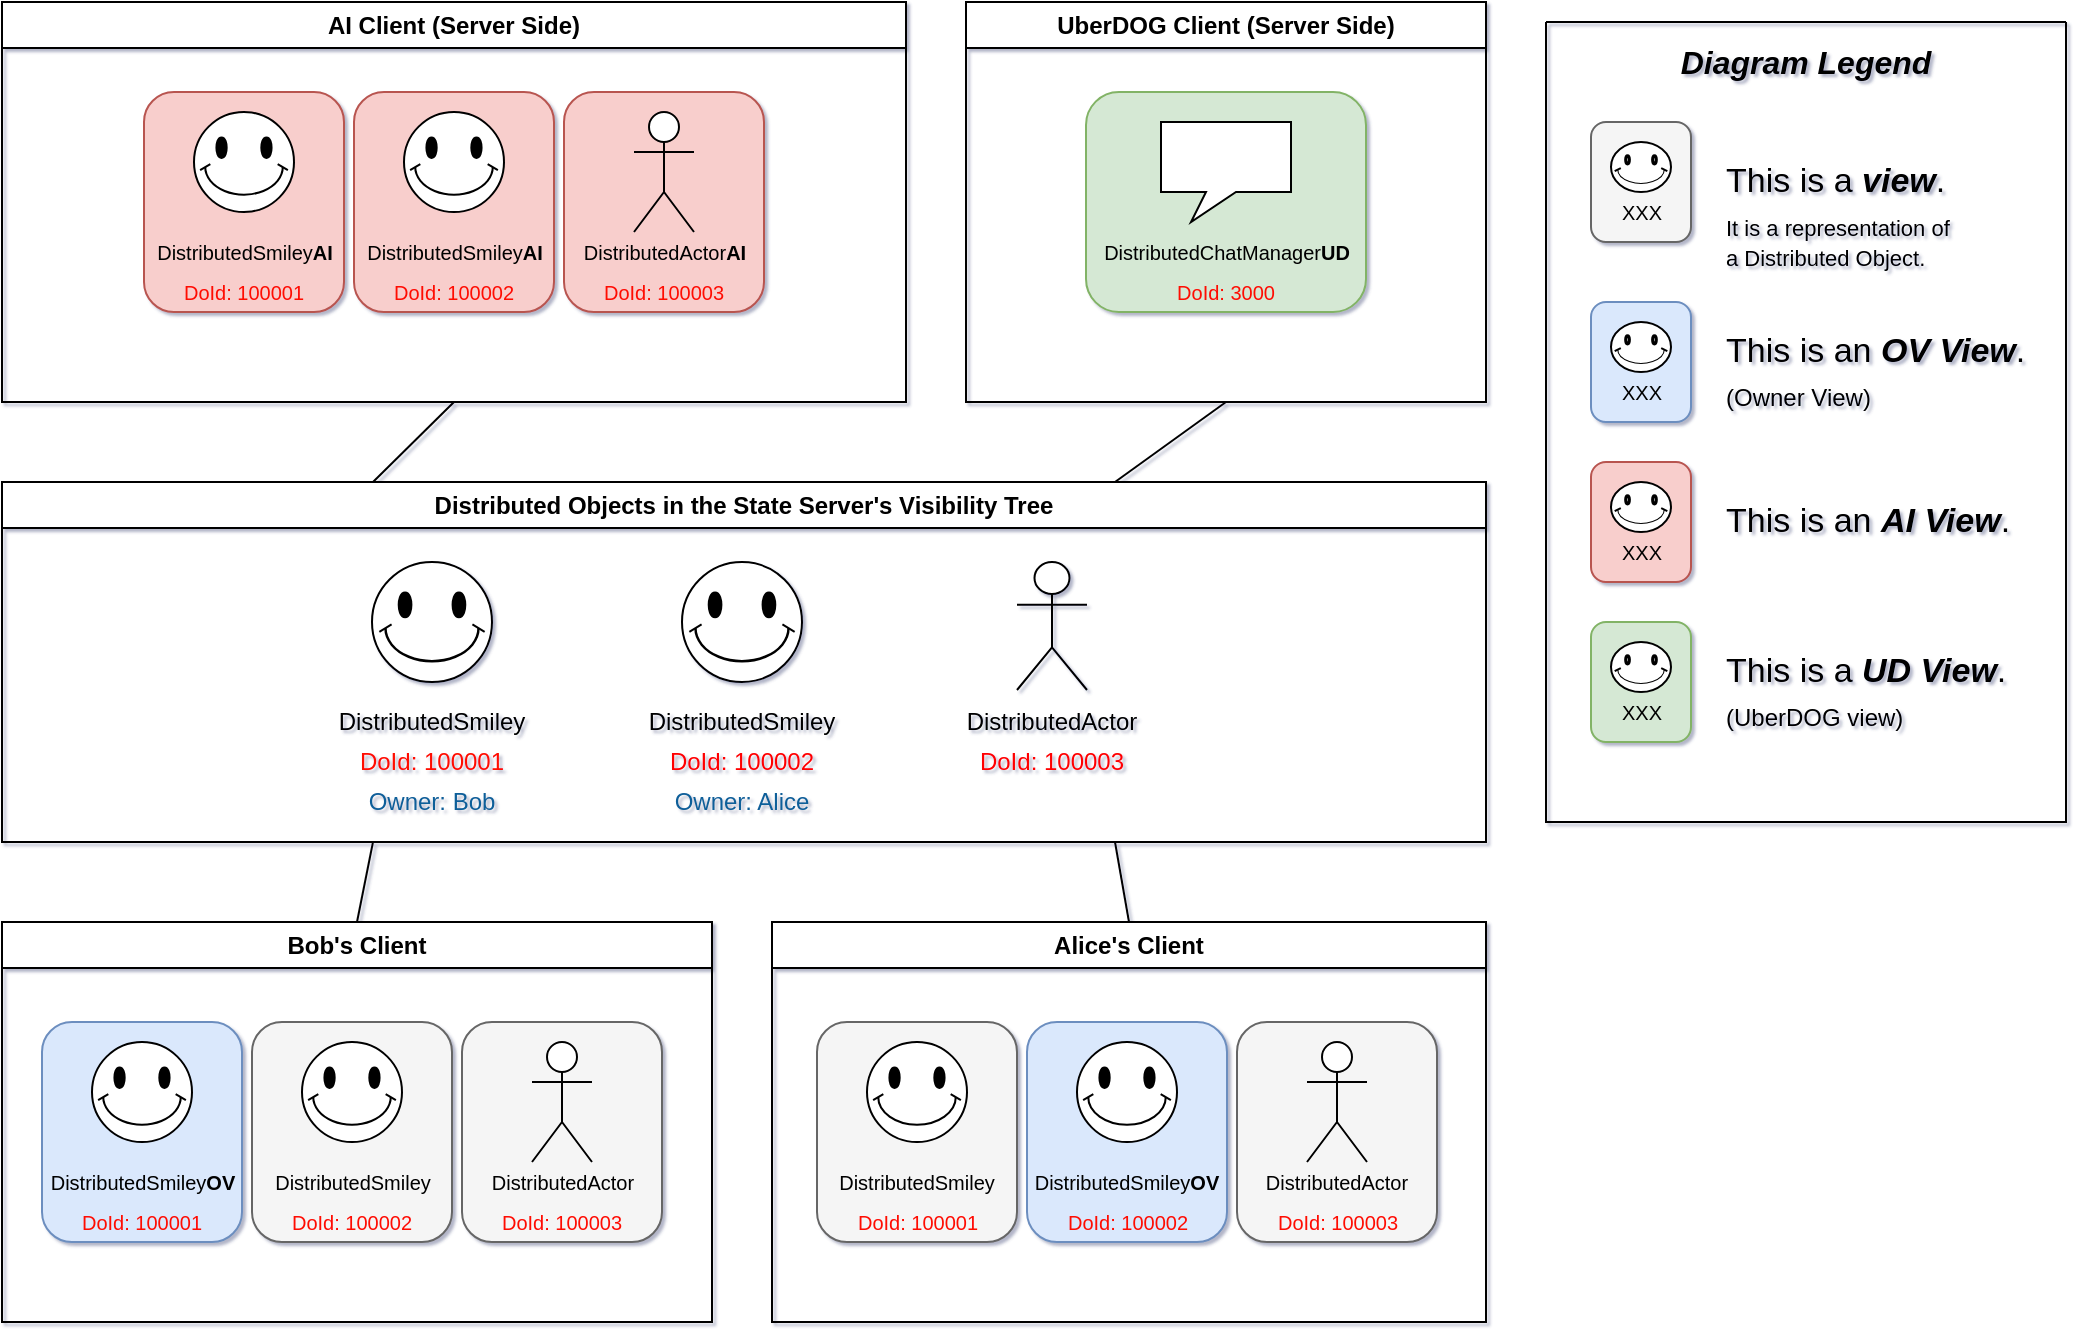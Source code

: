 <mxfile version="21.6.9" type="device">
  <diagram name="Page-1" id="A5z7AwtmwrBqXx0cbjD_">
    <mxGraphModel dx="1434" dy="748" grid="0" gridSize="10" guides="1" tooltips="1" connect="1" arrows="1" fold="1" page="1" pageScale="1" pageWidth="1100" pageHeight="850" background="#ffffff" math="0" shadow="1">
      <root>
        <mxCell id="0" />
        <mxCell id="1" parent="0" />
        <mxCell id="qVJHI42moVX-sqeAPQjl-1" value="Distributed Objects in the State Server&#39;s Visibility Tree" style="swimlane;whiteSpace=wrap;html=1;" vertex="1" parent="1">
          <mxGeometry x="38" y="270" width="742" height="180" as="geometry" />
        </mxCell>
        <mxCell id="qVJHI42moVX-sqeAPQjl-2" value="" style="verticalLabelPosition=bottom;verticalAlign=top;html=1;shape=mxgraph.basic.smiley" vertex="1" parent="qVJHI42moVX-sqeAPQjl-1">
          <mxGeometry x="340" y="40" width="60" height="60" as="geometry" />
        </mxCell>
        <mxCell id="qVJHI42moVX-sqeAPQjl-3" value="DistributedSmiley" style="text;html=1;strokeColor=none;fillColor=none;align=center;verticalAlign=middle;whiteSpace=wrap;rounded=0;" vertex="1" parent="qVJHI42moVX-sqeAPQjl-1">
          <mxGeometry x="310" y="110" width="120" height="20" as="geometry" />
        </mxCell>
        <mxCell id="qVJHI42moVX-sqeAPQjl-5" value="DistributedActor" style="text;html=1;strokeColor=none;fillColor=none;align=center;verticalAlign=middle;whiteSpace=wrap;rounded=0;" vertex="1" parent="qVJHI42moVX-sqeAPQjl-1">
          <mxGeometry x="465" y="110" width="120" height="20" as="geometry" />
        </mxCell>
        <mxCell id="qVJHI42moVX-sqeAPQjl-6" value="" style="verticalLabelPosition=bottom;verticalAlign=top;html=1;shape=mxgraph.basic.smiley" vertex="1" parent="qVJHI42moVX-sqeAPQjl-1">
          <mxGeometry x="185" y="40" width="60" height="60" as="geometry" />
        </mxCell>
        <mxCell id="qVJHI42moVX-sqeAPQjl-7" value="DistributedSmiley" style="text;html=1;strokeColor=none;fillColor=none;align=center;verticalAlign=middle;whiteSpace=wrap;rounded=0;" vertex="1" parent="qVJHI42moVX-sqeAPQjl-1">
          <mxGeometry x="155" y="110" width="120" height="20" as="geometry" />
        </mxCell>
        <mxCell id="qVJHI42moVX-sqeAPQjl-8" value="DoId: 100001" style="text;html=1;strokeColor=none;fillColor=none;align=center;verticalAlign=middle;whiteSpace=wrap;rounded=0;fontColor=#FF0B03;" vertex="1" parent="qVJHI42moVX-sqeAPQjl-1">
          <mxGeometry x="160" y="130" width="110" height="20" as="geometry" />
        </mxCell>
        <mxCell id="qVJHI42moVX-sqeAPQjl-9" value="&lt;div&gt;DoId: 100002&lt;/div&gt;" style="text;html=1;strokeColor=none;fillColor=none;align=center;verticalAlign=middle;whiteSpace=wrap;rounded=0;fontColor=#FF0000;" vertex="1" parent="qVJHI42moVX-sqeAPQjl-1">
          <mxGeometry x="315" y="130" width="110" height="20" as="geometry" />
        </mxCell>
        <mxCell id="qVJHI42moVX-sqeAPQjl-10" value="&lt;div&gt;DoId: 100003&lt;/div&gt;" style="text;html=1;align=center;verticalAlign=middle;whiteSpace=wrap;rounded=0;fontStyle=0;fontColor=#FF0303;" vertex="1" parent="qVJHI42moVX-sqeAPQjl-1">
          <mxGeometry x="470" y="130" width="110" height="20" as="geometry" />
        </mxCell>
        <mxCell id="qVJHI42moVX-sqeAPQjl-13" value="Owner: Bob" style="text;html=1;strokeColor=none;fillColor=none;align=center;verticalAlign=middle;whiteSpace=wrap;rounded=0;fontColor=#115E99;" vertex="1" parent="qVJHI42moVX-sqeAPQjl-1">
          <mxGeometry x="160" y="150" width="110" height="20" as="geometry" />
        </mxCell>
        <mxCell id="qVJHI42moVX-sqeAPQjl-15" value="Owner: Alice" style="text;html=1;strokeColor=none;fillColor=none;align=center;verticalAlign=middle;whiteSpace=wrap;rounded=0;fontColor=#115E99;" vertex="1" parent="qVJHI42moVX-sqeAPQjl-1">
          <mxGeometry x="315" y="150" width="110" height="20" as="geometry" />
        </mxCell>
        <mxCell id="qVJHI42moVX-sqeAPQjl-76" value="&lt;div&gt;&lt;br&gt;&lt;/div&gt;&lt;div&gt;&lt;br&gt;&lt;/div&gt;" style="shape=umlActor;verticalLabelPosition=top;verticalAlign=bottom;html=1;outlineConnect=0;labelPosition=center;align=center;" vertex="1" parent="qVJHI42moVX-sqeAPQjl-1">
          <mxGeometry x="507.5" y="40" width="35" height="64" as="geometry" />
        </mxCell>
        <mxCell id="qVJHI42moVX-sqeAPQjl-11" value="AI Client (Server Side)" style="swimlane;whiteSpace=wrap;html=1;" vertex="1" parent="1">
          <mxGeometry x="38" y="30" width="452" height="200" as="geometry" />
        </mxCell>
        <mxCell id="qVJHI42moVX-sqeAPQjl-55" value="" style="rounded=1;whiteSpace=wrap;html=1;fillColor=#f8cecc;strokeColor=#b85450;" vertex="1" parent="qVJHI42moVX-sqeAPQjl-11">
          <mxGeometry x="71" y="45" width="100" height="110" as="geometry" />
        </mxCell>
        <mxCell id="qVJHI42moVX-sqeAPQjl-56" value="" style="verticalLabelPosition=bottom;verticalAlign=top;html=1;shape=mxgraph.basic.smiley" vertex="1" parent="qVJHI42moVX-sqeAPQjl-11">
          <mxGeometry x="96" y="55" width="50" height="50" as="geometry" />
        </mxCell>
        <mxCell id="qVJHI42moVX-sqeAPQjl-57" value="DistributedSmiley&lt;b&gt;AI&lt;/b&gt;" style="text;html=1;strokeColor=none;fillColor=none;align=center;verticalAlign=middle;whiteSpace=wrap;rounded=0;fontSize=10;" vertex="1" parent="qVJHI42moVX-sqeAPQjl-11">
          <mxGeometry x="68.5" y="115" width="105" height="20" as="geometry" />
        </mxCell>
        <mxCell id="qVJHI42moVX-sqeAPQjl-58" value="DoId: 100001" style="text;html=1;strokeColor=none;fillColor=none;align=center;verticalAlign=middle;whiteSpace=wrap;rounded=0;fontColor=#FF0B03;fontSize=10;" vertex="1" parent="qVJHI42moVX-sqeAPQjl-11">
          <mxGeometry x="66" y="135" width="110" height="20" as="geometry" />
        </mxCell>
        <mxCell id="qVJHI42moVX-sqeAPQjl-59" value="" style="rounded=1;whiteSpace=wrap;html=1;fillColor=#f8cecc;strokeColor=#b85450;" vertex="1" parent="qVJHI42moVX-sqeAPQjl-11">
          <mxGeometry x="176" y="45" width="100" height="110" as="geometry" />
        </mxCell>
        <mxCell id="qVJHI42moVX-sqeAPQjl-60" value="" style="verticalLabelPosition=bottom;verticalAlign=top;html=1;shape=mxgraph.basic.smiley" vertex="1" parent="qVJHI42moVX-sqeAPQjl-11">
          <mxGeometry x="201" y="55" width="50" height="50" as="geometry" />
        </mxCell>
        <mxCell id="qVJHI42moVX-sqeAPQjl-61" value="DistributedSmiley&lt;b&gt;AI&lt;/b&gt;" style="text;html=1;strokeColor=none;fillColor=none;align=center;verticalAlign=middle;whiteSpace=wrap;rounded=0;fontSize=10;" vertex="1" parent="qVJHI42moVX-sqeAPQjl-11">
          <mxGeometry x="173.5" y="115" width="105" height="20" as="geometry" />
        </mxCell>
        <mxCell id="qVJHI42moVX-sqeAPQjl-62" value="&lt;div&gt;DoId: 100002&lt;/div&gt;" style="text;html=1;strokeColor=none;fillColor=none;align=center;verticalAlign=middle;whiteSpace=wrap;rounded=0;fontColor=#FF0B03;fontSize=10;" vertex="1" parent="qVJHI42moVX-sqeAPQjl-11">
          <mxGeometry x="171" y="135" width="110" height="20" as="geometry" />
        </mxCell>
        <mxCell id="qVJHI42moVX-sqeAPQjl-63" value="" style="rounded=1;whiteSpace=wrap;html=1;fillColor=#f8cecc;strokeColor=#b85450;" vertex="1" parent="qVJHI42moVX-sqeAPQjl-11">
          <mxGeometry x="281" y="45" width="100" height="110" as="geometry" />
        </mxCell>
        <mxCell id="qVJHI42moVX-sqeAPQjl-65" value="DistributedActor&lt;b&gt;AI&lt;/b&gt;" style="text;html=1;strokeColor=none;fillColor=none;align=center;verticalAlign=middle;whiteSpace=wrap;rounded=0;fontSize=10;" vertex="1" parent="qVJHI42moVX-sqeAPQjl-11">
          <mxGeometry x="278.5" y="115" width="105" height="20" as="geometry" />
        </mxCell>
        <mxCell id="qVJHI42moVX-sqeAPQjl-66" value="&lt;div&gt;DoId: 100003&lt;/div&gt;" style="text;html=1;strokeColor=none;fillColor=none;align=center;verticalAlign=middle;whiteSpace=wrap;rounded=0;fontColor=#FF0B03;fontSize=10;" vertex="1" parent="qVJHI42moVX-sqeAPQjl-11">
          <mxGeometry x="276" y="135" width="110" height="20" as="geometry" />
        </mxCell>
        <mxCell id="qVJHI42moVX-sqeAPQjl-77" value="&lt;div&gt;&lt;br&gt;&lt;/div&gt;&lt;div&gt;&lt;br&gt;&lt;/div&gt;" style="shape=umlActor;verticalLabelPosition=top;verticalAlign=bottom;html=1;outlineConnect=0;labelPosition=center;align=center;" vertex="1" parent="qVJHI42moVX-sqeAPQjl-11">
          <mxGeometry x="316" y="55" width="30" height="60" as="geometry" />
        </mxCell>
        <mxCell id="qVJHI42moVX-sqeAPQjl-12" value="" style="endArrow=none;html=1;rounded=0;entryX=0.5;entryY=1;entryDx=0;entryDy=0;exitX=0.25;exitY=0;exitDx=0;exitDy=0;" edge="1" parent="1" source="qVJHI42moVX-sqeAPQjl-1" target="qVJHI42moVX-sqeAPQjl-11">
          <mxGeometry width="50" height="50" relative="1" as="geometry">
            <mxPoint x="383" y="420" as="sourcePoint" />
            <mxPoint x="433" y="370" as="targetPoint" />
          </mxGeometry>
        </mxCell>
        <mxCell id="qVJHI42moVX-sqeAPQjl-17" value="&lt;div&gt;Bob&#39;s Client&lt;/div&gt;" style="swimlane;whiteSpace=wrap;html=1;" vertex="1" parent="1">
          <mxGeometry x="38" y="490" width="355" height="200" as="geometry" />
        </mxCell>
        <mxCell id="qVJHI42moVX-sqeAPQjl-25" value="" style="rounded=1;whiteSpace=wrap;html=1;fillColor=#dae8fc;strokeColor=#6c8ebf;" vertex="1" parent="qVJHI42moVX-sqeAPQjl-17">
          <mxGeometry x="20" y="50" width="100" height="110" as="geometry" />
        </mxCell>
        <mxCell id="qVJHI42moVX-sqeAPQjl-21" value="" style="verticalLabelPosition=bottom;verticalAlign=top;html=1;shape=mxgraph.basic.smiley" vertex="1" parent="qVJHI42moVX-sqeAPQjl-17">
          <mxGeometry x="45" y="60" width="50" height="50" as="geometry" />
        </mxCell>
        <mxCell id="qVJHI42moVX-sqeAPQjl-22" value="DistributedSmiley&lt;b&gt;OV&lt;/b&gt;" style="text;html=1;strokeColor=none;fillColor=none;align=center;verticalAlign=middle;whiteSpace=wrap;rounded=0;fontSize=10;" vertex="1" parent="qVJHI42moVX-sqeAPQjl-17">
          <mxGeometry x="17.5" y="120" width="105" height="20" as="geometry" />
        </mxCell>
        <mxCell id="qVJHI42moVX-sqeAPQjl-23" value="DoId: 100001" style="text;html=1;strokeColor=none;fillColor=none;align=center;verticalAlign=middle;whiteSpace=wrap;rounded=0;fontColor=#FF0B03;fontSize=10;" vertex="1" parent="qVJHI42moVX-sqeAPQjl-17">
          <mxGeometry x="15" y="140" width="110" height="20" as="geometry" />
        </mxCell>
        <mxCell id="qVJHI42moVX-sqeAPQjl-28" value="" style="rounded=1;whiteSpace=wrap;html=1;fillColor=#f5f5f5;strokeColor=#666666;fontColor=#333333;" vertex="1" parent="qVJHI42moVX-sqeAPQjl-17">
          <mxGeometry x="125" y="50" width="100" height="110" as="geometry" />
        </mxCell>
        <mxCell id="qVJHI42moVX-sqeAPQjl-29" value="" style="verticalLabelPosition=bottom;verticalAlign=top;html=1;shape=mxgraph.basic.smiley" vertex="1" parent="qVJHI42moVX-sqeAPQjl-17">
          <mxGeometry x="150" y="60" width="50" height="50" as="geometry" />
        </mxCell>
        <mxCell id="qVJHI42moVX-sqeAPQjl-30" value="DistributedSmiley" style="text;html=1;strokeColor=none;fillColor=none;align=center;verticalAlign=middle;whiteSpace=wrap;rounded=0;fontSize=10;" vertex="1" parent="qVJHI42moVX-sqeAPQjl-17">
          <mxGeometry x="122.5" y="120" width="105" height="20" as="geometry" />
        </mxCell>
        <mxCell id="qVJHI42moVX-sqeAPQjl-31" value="&lt;div&gt;DoId: 100002&lt;/div&gt;" style="text;html=1;strokeColor=none;fillColor=none;align=center;verticalAlign=middle;whiteSpace=wrap;rounded=0;fontColor=#FF0B03;fontSize=10;" vertex="1" parent="qVJHI42moVX-sqeAPQjl-17">
          <mxGeometry x="120" y="140" width="110" height="20" as="geometry" />
        </mxCell>
        <mxCell id="qVJHI42moVX-sqeAPQjl-36" value="" style="rounded=1;whiteSpace=wrap;html=1;fillColor=#f5f5f5;strokeColor=#666666;fontColor=#333333;" vertex="1" parent="qVJHI42moVX-sqeAPQjl-17">
          <mxGeometry x="230" y="50" width="100" height="110" as="geometry" />
        </mxCell>
        <mxCell id="qVJHI42moVX-sqeAPQjl-38" value="DistributedActor" style="text;html=1;strokeColor=none;fillColor=none;align=center;verticalAlign=middle;whiteSpace=wrap;rounded=0;fontSize=10;" vertex="1" parent="qVJHI42moVX-sqeAPQjl-17">
          <mxGeometry x="227.5" y="120" width="105" height="20" as="geometry" />
        </mxCell>
        <mxCell id="qVJHI42moVX-sqeAPQjl-39" value="&lt;div&gt;DoId: 100003&lt;/div&gt;" style="text;html=1;strokeColor=none;fillColor=none;align=center;verticalAlign=middle;whiteSpace=wrap;rounded=0;fontColor=#FF0B03;fontSize=10;" vertex="1" parent="qVJHI42moVX-sqeAPQjl-17">
          <mxGeometry x="225" y="140" width="110" height="20" as="geometry" />
        </mxCell>
        <mxCell id="qVJHI42moVX-sqeAPQjl-78" value="&lt;div&gt;&lt;br&gt;&lt;/div&gt;&lt;div&gt;&lt;br&gt;&lt;/div&gt;" style="shape=umlActor;verticalLabelPosition=top;verticalAlign=bottom;html=1;outlineConnect=0;labelPosition=center;align=center;" vertex="1" parent="qVJHI42moVX-sqeAPQjl-17">
          <mxGeometry x="265" y="60" width="30" height="60" as="geometry" />
        </mxCell>
        <mxCell id="qVJHI42moVX-sqeAPQjl-18" value="Alice&#39;s Client" style="swimlane;whiteSpace=wrap;html=1;" vertex="1" parent="1">
          <mxGeometry x="423" y="490" width="357" height="200" as="geometry" />
        </mxCell>
        <mxCell id="qVJHI42moVX-sqeAPQjl-40" value="" style="rounded=1;whiteSpace=wrap;html=1;fillColor=#f5f5f5;strokeColor=#666666;fontColor=#333333;" vertex="1" parent="qVJHI42moVX-sqeAPQjl-18">
          <mxGeometry x="22.5" y="50" width="100" height="110" as="geometry" />
        </mxCell>
        <mxCell id="qVJHI42moVX-sqeAPQjl-41" value="" style="verticalLabelPosition=bottom;verticalAlign=top;html=1;shape=mxgraph.basic.smiley" vertex="1" parent="qVJHI42moVX-sqeAPQjl-18">
          <mxGeometry x="47.5" y="60" width="50" height="50" as="geometry" />
        </mxCell>
        <mxCell id="qVJHI42moVX-sqeAPQjl-42" value="DistributedSmiley" style="text;html=1;strokeColor=none;fillColor=none;align=center;verticalAlign=middle;whiteSpace=wrap;rounded=0;fontSize=10;" vertex="1" parent="qVJHI42moVX-sqeAPQjl-18">
          <mxGeometry x="20" y="120" width="105" height="20" as="geometry" />
        </mxCell>
        <mxCell id="qVJHI42moVX-sqeAPQjl-43" value="DoId: 100001" style="text;html=1;strokeColor=none;fillColor=none;align=center;verticalAlign=middle;whiteSpace=wrap;rounded=0;fontColor=#FF0B03;fontSize=10;" vertex="1" parent="qVJHI42moVX-sqeAPQjl-18">
          <mxGeometry x="17.5" y="140" width="110" height="20" as="geometry" />
        </mxCell>
        <mxCell id="qVJHI42moVX-sqeAPQjl-44" value="" style="rounded=1;whiteSpace=wrap;html=1;fillColor=#dae8fc;strokeColor=#6c8ebf;" vertex="1" parent="qVJHI42moVX-sqeAPQjl-18">
          <mxGeometry x="127.5" y="50" width="100" height="110" as="geometry" />
        </mxCell>
        <mxCell id="qVJHI42moVX-sqeAPQjl-45" value="" style="verticalLabelPosition=bottom;verticalAlign=top;html=1;shape=mxgraph.basic.smiley" vertex="1" parent="qVJHI42moVX-sqeAPQjl-18">
          <mxGeometry x="152.5" y="60" width="50" height="50" as="geometry" />
        </mxCell>
        <mxCell id="qVJHI42moVX-sqeAPQjl-46" value="DistributedSmiley&lt;b&gt;OV&lt;/b&gt;" style="text;html=1;strokeColor=none;fillColor=none;align=center;verticalAlign=middle;whiteSpace=wrap;rounded=0;fontSize=10;" vertex="1" parent="qVJHI42moVX-sqeAPQjl-18">
          <mxGeometry x="125" y="120" width="105" height="20" as="geometry" />
        </mxCell>
        <mxCell id="qVJHI42moVX-sqeAPQjl-47" value="&lt;div&gt;DoId: 100002&lt;/div&gt;" style="text;html=1;strokeColor=none;fillColor=none;align=center;verticalAlign=middle;whiteSpace=wrap;rounded=0;fontColor=#FF0B03;fontSize=10;" vertex="1" parent="qVJHI42moVX-sqeAPQjl-18">
          <mxGeometry x="122.5" y="140" width="110" height="20" as="geometry" />
        </mxCell>
        <mxCell id="qVJHI42moVX-sqeAPQjl-48" value="" style="rounded=1;whiteSpace=wrap;html=1;fillColor=#f5f5f5;strokeColor=#666666;fontColor=#333333;" vertex="1" parent="qVJHI42moVX-sqeAPQjl-18">
          <mxGeometry x="232.5" y="50" width="100" height="110" as="geometry" />
        </mxCell>
        <mxCell id="qVJHI42moVX-sqeAPQjl-50" value="DistributedActor" style="text;html=1;strokeColor=none;fillColor=none;align=center;verticalAlign=middle;whiteSpace=wrap;rounded=0;fontSize=10;" vertex="1" parent="qVJHI42moVX-sqeAPQjl-18">
          <mxGeometry x="230" y="120" width="105" height="20" as="geometry" />
        </mxCell>
        <mxCell id="qVJHI42moVX-sqeAPQjl-51" value="&lt;div&gt;DoId: 100003&lt;/div&gt;" style="text;html=1;strokeColor=none;fillColor=none;align=center;verticalAlign=middle;whiteSpace=wrap;rounded=0;fontColor=#FF0B03;fontSize=10;" vertex="1" parent="qVJHI42moVX-sqeAPQjl-18">
          <mxGeometry x="227.5" y="140" width="110" height="20" as="geometry" />
        </mxCell>
        <mxCell id="qVJHI42moVX-sqeAPQjl-79" value="&lt;div&gt;&lt;br&gt;&lt;/div&gt;&lt;div&gt;&lt;br&gt;&lt;/div&gt;" style="shape=umlActor;verticalLabelPosition=top;verticalAlign=bottom;html=1;outlineConnect=0;labelPosition=center;align=center;" vertex="1" parent="qVJHI42moVX-sqeAPQjl-18">
          <mxGeometry x="267.5" y="60" width="30" height="60" as="geometry" />
        </mxCell>
        <mxCell id="qVJHI42moVX-sqeAPQjl-19" value="" style="endArrow=none;html=1;rounded=0;exitX=0.5;exitY=0;exitDx=0;exitDy=0;entryX=0.25;entryY=1;entryDx=0;entryDy=0;" edge="1" parent="1" source="qVJHI42moVX-sqeAPQjl-17" target="qVJHI42moVX-sqeAPQjl-1">
          <mxGeometry width="50" height="50" relative="1" as="geometry">
            <mxPoint x="383" y="420" as="sourcePoint" />
            <mxPoint x="433" y="370" as="targetPoint" />
          </mxGeometry>
        </mxCell>
        <mxCell id="qVJHI42moVX-sqeAPQjl-20" value="" style="endArrow=none;html=1;rounded=0;exitX=0.5;exitY=0;exitDx=0;exitDy=0;entryX=0.75;entryY=1;entryDx=0;entryDy=0;" edge="1" parent="1" source="qVJHI42moVX-sqeAPQjl-18" target="qVJHI42moVX-sqeAPQjl-1">
          <mxGeometry width="50" height="50" relative="1" as="geometry">
            <mxPoint x="383" y="420" as="sourcePoint" />
            <mxPoint x="433" y="370" as="targetPoint" />
          </mxGeometry>
        </mxCell>
        <mxCell id="qVJHI42moVX-sqeAPQjl-71" value="" style="swimlane;startSize=0;" vertex="1" parent="1">
          <mxGeometry x="810" y="40" width="260" height="400" as="geometry" />
        </mxCell>
        <mxCell id="qVJHI42moVX-sqeAPQjl-54" value="&lt;font style=&quot;font-size: 17px;&quot;&gt;This is a&lt;b&gt;&lt;i&gt; view&lt;/i&gt;&lt;/b&gt;.&lt;/font&gt;" style="text;html=1;strokeColor=none;fillColor=none;align=left;verticalAlign=middle;whiteSpace=wrap;rounded=0;" vertex="1" parent="qVJHI42moVX-sqeAPQjl-71">
          <mxGeometry x="87.5" y="60" width="130" height="40" as="geometry" />
        </mxCell>
        <mxCell id="qVJHI42moVX-sqeAPQjl-68" value="" style="rounded=1;whiteSpace=wrap;html=1;fillColor=#f5f5f5;strokeColor=#666666;fontColor=#333333;" vertex="1" parent="qVJHI42moVX-sqeAPQjl-71">
          <mxGeometry x="22.5" y="50" width="50" height="60" as="geometry" />
        </mxCell>
        <mxCell id="qVJHI42moVX-sqeAPQjl-69" value="" style="verticalLabelPosition=bottom;verticalAlign=top;html=1;shape=mxgraph.basic.smiley" vertex="1" parent="qVJHI42moVX-sqeAPQjl-71">
          <mxGeometry x="32.5" y="60" width="30" height="25" as="geometry" />
        </mxCell>
        <mxCell id="qVJHI42moVX-sqeAPQjl-70" value="XXX" style="text;html=1;strokeColor=none;fillColor=none;align=center;verticalAlign=middle;whiteSpace=wrap;rounded=0;fontSize=10;" vertex="1" parent="qVJHI42moVX-sqeAPQjl-71">
          <mxGeometry x="27.5" y="85" width="40" height="20" as="geometry" />
        </mxCell>
        <mxCell id="qVJHI42moVX-sqeAPQjl-72" value="&lt;i&gt;&lt;span style=&quot;font-size: 16px;&quot;&gt;&lt;b&gt;Diagram Legend&lt;br&gt;&lt;/b&gt;&lt;/span&gt;&lt;/i&gt;" style="text;html=1;strokeColor=none;fillColor=none;align=center;verticalAlign=middle;whiteSpace=wrap;rounded=0;" vertex="1" parent="qVJHI42moVX-sqeAPQjl-71">
          <mxGeometry x="65" y="10" width="130" height="20" as="geometry" />
        </mxCell>
        <mxCell id="qVJHI42moVX-sqeAPQjl-80" value="" style="rounded=1;whiteSpace=wrap;html=1;fillColor=#dae8fc;strokeColor=#6c8ebf;" vertex="1" parent="qVJHI42moVX-sqeAPQjl-71">
          <mxGeometry x="22.5" y="140" width="50" height="60" as="geometry" />
        </mxCell>
        <mxCell id="qVJHI42moVX-sqeAPQjl-81" value="" style="verticalLabelPosition=bottom;verticalAlign=top;html=1;shape=mxgraph.basic.smiley" vertex="1" parent="qVJHI42moVX-sqeAPQjl-71">
          <mxGeometry x="32.5" y="150" width="30" height="25" as="geometry" />
        </mxCell>
        <mxCell id="qVJHI42moVX-sqeAPQjl-82" value="XXX" style="text;html=1;strokeColor=none;fillColor=none;align=center;verticalAlign=middle;whiteSpace=wrap;rounded=0;fontSize=10;" vertex="1" parent="qVJHI42moVX-sqeAPQjl-71">
          <mxGeometry x="27.5" y="175" width="40" height="20" as="geometry" />
        </mxCell>
        <mxCell id="qVJHI42moVX-sqeAPQjl-83" value="" style="rounded=1;whiteSpace=wrap;html=1;fillColor=#f8cecc;strokeColor=#b85450;" vertex="1" parent="qVJHI42moVX-sqeAPQjl-71">
          <mxGeometry x="22.5" y="220" width="50" height="60" as="geometry" />
        </mxCell>
        <mxCell id="qVJHI42moVX-sqeAPQjl-84" value="" style="verticalLabelPosition=bottom;verticalAlign=top;html=1;shape=mxgraph.basic.smiley" vertex="1" parent="qVJHI42moVX-sqeAPQjl-71">
          <mxGeometry x="32.5" y="230" width="30" height="25" as="geometry" />
        </mxCell>
        <mxCell id="qVJHI42moVX-sqeAPQjl-85" value="XXX" style="text;html=1;strokeColor=none;fillColor=none;align=center;verticalAlign=middle;whiteSpace=wrap;rounded=0;fontSize=10;" vertex="1" parent="qVJHI42moVX-sqeAPQjl-71">
          <mxGeometry x="27.5" y="255" width="40" height="20" as="geometry" />
        </mxCell>
        <mxCell id="qVJHI42moVX-sqeAPQjl-87" value="&lt;font style=&quot;font-size: 17px;&quot;&gt;This is an &lt;b&gt;&lt;i&gt;AI View&lt;/i&gt;&lt;/b&gt;.&lt;i&gt;&lt;b&gt;&lt;br&gt;&lt;/b&gt;&lt;/i&gt;&lt;/font&gt;" style="text;html=1;strokeColor=none;fillColor=none;align=left;verticalAlign=middle;whiteSpace=wrap;rounded=0;" vertex="1" parent="qVJHI42moVX-sqeAPQjl-71">
          <mxGeometry x="87.5" y="230" width="150" height="40" as="geometry" />
        </mxCell>
        <mxCell id="qVJHI42moVX-sqeAPQjl-88" value="&lt;font style=&quot;font-size: 11px;&quot;&gt;It is a representation of a Distributed Object.&lt;/font&gt;" style="text;html=1;strokeColor=none;fillColor=none;align=left;verticalAlign=middle;whiteSpace=wrap;rounded=0;" vertex="1" parent="qVJHI42moVX-sqeAPQjl-71">
          <mxGeometry x="87.5" y="100" width="118.5" height="20" as="geometry" />
        </mxCell>
        <mxCell id="qVJHI42moVX-sqeAPQjl-90" value="" style="rounded=1;whiteSpace=wrap;html=1;fillColor=#d5e8d4;strokeColor=#82b366;" vertex="1" parent="qVJHI42moVX-sqeAPQjl-71">
          <mxGeometry x="22.5" y="300" width="50" height="60" as="geometry" />
        </mxCell>
        <mxCell id="qVJHI42moVX-sqeAPQjl-91" value="" style="verticalLabelPosition=bottom;verticalAlign=top;html=1;shape=mxgraph.basic.smiley" vertex="1" parent="qVJHI42moVX-sqeAPQjl-71">
          <mxGeometry x="32.5" y="310" width="30" height="25" as="geometry" />
        </mxCell>
        <mxCell id="qVJHI42moVX-sqeAPQjl-92" value="XXX" style="text;html=1;strokeColor=none;fillColor=none;align=center;verticalAlign=middle;whiteSpace=wrap;rounded=0;fontSize=10;" vertex="1" parent="qVJHI42moVX-sqeAPQjl-71">
          <mxGeometry x="27.5" y="335" width="40" height="20" as="geometry" />
        </mxCell>
        <mxCell id="qVJHI42moVX-sqeAPQjl-94" value="&lt;font style=&quot;font-size: 17px;&quot;&gt;This is an &lt;b&gt;&lt;i&gt;OV View&lt;/i&gt;&lt;/b&gt;.&lt;i&gt;&lt;b&gt;&lt;br&gt;&lt;/b&gt;&lt;/i&gt;&lt;/font&gt;" style="text;html=1;strokeColor=none;fillColor=none;align=left;verticalAlign=middle;whiteSpace=wrap;rounded=0;" vertex="1" parent="qVJHI42moVX-sqeAPQjl-71">
          <mxGeometry x="87.5" y="145" width="162.5" height="40" as="geometry" />
        </mxCell>
        <mxCell id="qVJHI42moVX-sqeAPQjl-95" value="(Owner View)" style="text;html=1;strokeColor=none;fillColor=none;align=left;verticalAlign=middle;whiteSpace=wrap;rounded=0;" vertex="1" parent="qVJHI42moVX-sqeAPQjl-71">
          <mxGeometry x="87.5" y="180" width="118.5" height="15" as="geometry" />
        </mxCell>
        <mxCell id="qVJHI42moVX-sqeAPQjl-97" value="&lt;font style=&quot;font-size: 17px;&quot;&gt;This is a &lt;b&gt;&lt;i&gt;UD View&lt;/i&gt;&lt;/b&gt;.&lt;i&gt;&lt;b&gt;&lt;br&gt;&lt;/b&gt;&lt;/i&gt;&lt;/font&gt;" style="text;html=1;strokeColor=none;fillColor=none;align=left;verticalAlign=middle;whiteSpace=wrap;rounded=0;" vertex="1" parent="qVJHI42moVX-sqeAPQjl-71">
          <mxGeometry x="87.5" y="305" width="162.5" height="40" as="geometry" />
        </mxCell>
        <mxCell id="qVJHI42moVX-sqeAPQjl-98" value="(UberDOG view)" style="text;html=1;strokeColor=none;fillColor=none;align=left;verticalAlign=middle;whiteSpace=wrap;rounded=0;" vertex="1" parent="qVJHI42moVX-sqeAPQjl-71">
          <mxGeometry x="87.5" y="340" width="118.5" height="15" as="geometry" />
        </mxCell>
        <mxCell id="qVJHI42moVX-sqeAPQjl-89" value="UberDOG Client (Server Side)" style="swimlane;whiteSpace=wrap;html=1;" vertex="1" parent="1">
          <mxGeometry x="520" y="30" width="260" height="200" as="geometry" />
        </mxCell>
        <mxCell id="qVJHI42moVX-sqeAPQjl-101" value="" style="rounded=1;whiteSpace=wrap;html=1;fillColor=#d5e8d4;strokeColor=#82b366;" vertex="1" parent="qVJHI42moVX-sqeAPQjl-89">
          <mxGeometry x="60" y="45" width="140" height="110" as="geometry" />
        </mxCell>
        <mxCell id="qVJHI42moVX-sqeAPQjl-103" value="DistributedChatManager&lt;b&gt;UD&lt;/b&gt;" style="text;html=1;strokeColor=none;fillColor=none;align=center;verticalAlign=middle;whiteSpace=wrap;rounded=0;fontSize=10;" vertex="1" parent="qVJHI42moVX-sqeAPQjl-89">
          <mxGeometry x="77.5" y="115" width="105" height="20" as="geometry" />
        </mxCell>
        <mxCell id="qVJHI42moVX-sqeAPQjl-104" value="&lt;div&gt;DoId: 3000&lt;br&gt;&lt;/div&gt;" style="text;html=1;strokeColor=none;fillColor=none;align=center;verticalAlign=middle;whiteSpace=wrap;rounded=0;fontColor=#FF0B03;fontSize=10;" vertex="1" parent="qVJHI42moVX-sqeAPQjl-89">
          <mxGeometry x="75" y="135" width="110" height="20" as="geometry" />
        </mxCell>
        <mxCell id="qVJHI42moVX-sqeAPQjl-108" value="" style="whiteSpace=wrap;html=1;shape=mxgraph.basic.rectCallout;dx=30;dy=15;boundedLbl=1;" vertex="1" parent="qVJHI42moVX-sqeAPQjl-89">
          <mxGeometry x="97.5" y="60" width="65" height="50" as="geometry" />
        </mxCell>
        <mxCell id="qVJHI42moVX-sqeAPQjl-106" value="" style="endArrow=none;html=1;rounded=0;entryX=0.5;entryY=1;entryDx=0;entryDy=0;exitX=0.75;exitY=0;exitDx=0;exitDy=0;" edge="1" parent="1" source="qVJHI42moVX-sqeAPQjl-1" target="qVJHI42moVX-sqeAPQjl-89">
          <mxGeometry width="50" height="50" relative="1" as="geometry">
            <mxPoint x="234" y="280" as="sourcePoint" />
            <mxPoint x="274" y="240" as="targetPoint" />
          </mxGeometry>
        </mxCell>
      </root>
    </mxGraphModel>
  </diagram>
</mxfile>
